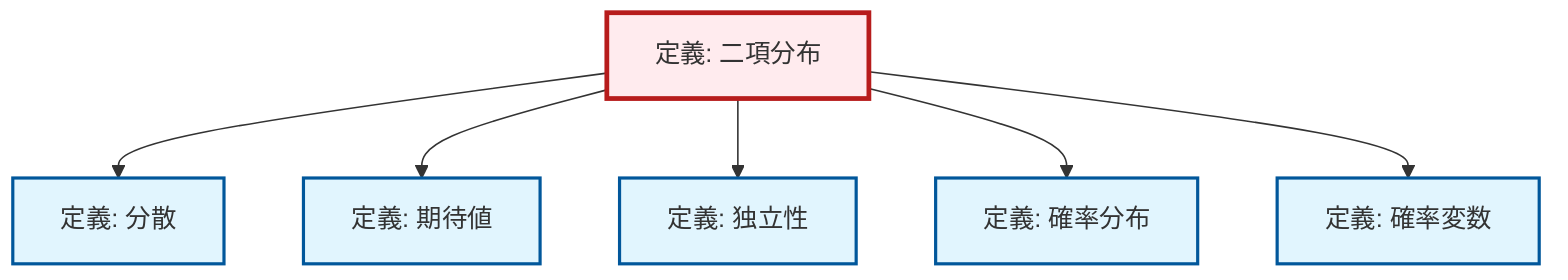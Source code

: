 graph TD
    classDef definition fill:#e1f5fe,stroke:#01579b,stroke-width:2px
    classDef theorem fill:#f3e5f5,stroke:#4a148c,stroke-width:2px
    classDef axiom fill:#fff3e0,stroke:#e65100,stroke-width:2px
    classDef example fill:#e8f5e9,stroke:#1b5e20,stroke-width:2px
    classDef current fill:#ffebee,stroke:#b71c1c,stroke-width:3px
    def-probability-distribution["定義: 確率分布"]:::definition
    def-variance["定義: 分散"]:::definition
    def-expectation["定義: 期待値"]:::definition
    def-random-variable["定義: 確率変数"]:::definition
    def-independence["定義: 独立性"]:::definition
    def-binomial-distribution["定義: 二項分布"]:::definition
    def-binomial-distribution --> def-variance
    def-binomial-distribution --> def-expectation
    def-binomial-distribution --> def-independence
    def-binomial-distribution --> def-probability-distribution
    def-binomial-distribution --> def-random-variable
    class def-binomial-distribution current